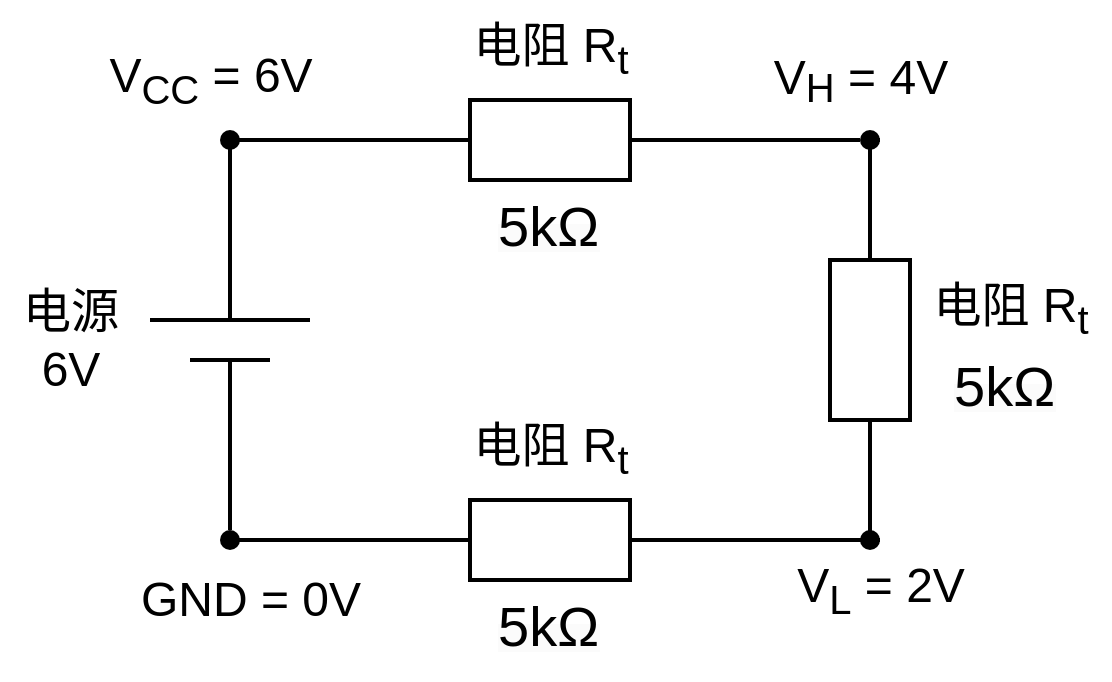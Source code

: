 <mxfile version="26.0.5">
  <diagram id="M4Kb_2G-T73_2wfAzAV6" name="第 1 页">
    <mxGraphModel dx="719" dy="390" grid="0" gridSize="10" guides="1" tooltips="1" connect="1" arrows="1" fold="1" page="1" pageScale="1" pageWidth="827" pageHeight="1169" math="0" shadow="0">
      <root>
        <mxCell id="0" />
        <mxCell id="1" parent="0" />
        <mxCell id="jq0sGzvFkz4NUkf0X72p-1" value="" style="endArrow=none;html=1;rounded=0;entryX=0;entryY=0.5;entryDx=0;entryDy=0;strokeWidth=2;" edge="1" parent="1" target="jq0sGzvFkz4NUkf0X72p-7">
          <mxGeometry width="50" height="50" relative="1" as="geometry">
            <mxPoint x="260" y="160" as="sourcePoint" />
            <mxPoint x="370" y="180" as="targetPoint" />
          </mxGeometry>
        </mxCell>
        <mxCell id="jq0sGzvFkz4NUkf0X72p-4" value="" style="endArrow=none;html=1;rounded=0;strokeWidth=2;" edge="1" parent="1">
          <mxGeometry width="50" height="50" relative="1" as="geometry">
            <mxPoint x="220" y="250" as="sourcePoint" />
            <mxPoint x="300" y="250" as="targetPoint" />
          </mxGeometry>
        </mxCell>
        <mxCell id="jq0sGzvFkz4NUkf0X72p-5" value="" style="endArrow=none;html=1;rounded=0;strokeWidth=2;" edge="1" parent="1">
          <mxGeometry width="50" height="50" relative="1" as="geometry">
            <mxPoint x="240" y="270" as="sourcePoint" />
            <mxPoint x="280" y="270" as="targetPoint" />
          </mxGeometry>
        </mxCell>
        <mxCell id="jq0sGzvFkz4NUkf0X72p-6" value="" style="endArrow=none;html=1;rounded=0;strokeWidth=2;" edge="1" parent="1">
          <mxGeometry width="50" height="50" relative="1" as="geometry">
            <mxPoint x="260" y="250" as="sourcePoint" />
            <mxPoint x="260" y="160" as="targetPoint" />
          </mxGeometry>
        </mxCell>
        <mxCell id="jq0sGzvFkz4NUkf0X72p-7" value="" style="rounded=0;whiteSpace=wrap;html=1;strokeWidth=2;" vertex="1" parent="1">
          <mxGeometry x="380" y="140" width="80" height="40" as="geometry" />
        </mxCell>
        <mxCell id="jq0sGzvFkz4NUkf0X72p-8" value="" style="endArrow=none;html=1;rounded=0;exitX=1;exitY=0.5;exitDx=0;exitDy=0;entryX=0;entryY=0.5;entryDx=0;entryDy=0;strokeWidth=2;" edge="1" parent="1" source="jq0sGzvFkz4NUkf0X72p-23" target="jq0sGzvFkz4NUkf0X72p-16">
          <mxGeometry width="50" height="50" relative="1" as="geometry">
            <mxPoint x="390" y="320" as="sourcePoint" />
            <mxPoint x="580" y="230" as="targetPoint" />
            <Array as="points">
              <mxPoint x="580" y="160" />
            </Array>
          </mxGeometry>
        </mxCell>
        <mxCell id="jq0sGzvFkz4NUkf0X72p-9" value="&lt;font style=&quot;font-size: 24px;&quot;&gt;电源&lt;br&gt;6V&lt;/font&gt;" style="text;html=1;align=center;verticalAlign=middle;resizable=0;points=[];autosize=1;strokeColor=none;fillColor=none;" vertex="1" parent="1">
          <mxGeometry x="145" y="225" width="70" height="70" as="geometry" />
        </mxCell>
        <mxCell id="jq0sGzvFkz4NUkf0X72p-11" value="&lt;span style=&quot;color: rgb(0, 0, 0); font-family: Helvetica; font-style: normal; font-variant-ligatures: normal; font-variant-caps: normal; font-weight: 400; letter-spacing: normal; orphans: 2; text-align: center; text-indent: 0px; text-transform: none; widows: 2; word-spacing: 0px; -webkit-text-stroke-width: 0px; white-space: nowrap; background-color: rgb(251, 251, 251); text-decoration-thickness: initial; text-decoration-style: initial; text-decoration-color: initial; float: none; display: inline !important;&quot;&gt;&lt;font style=&quot;font-size: 28px;&quot;&gt;5kΩ&lt;/font&gt;&lt;/span&gt;" style="text;whiteSpace=wrap;html=1;" vertex="1" parent="1">
          <mxGeometry x="392" y="180" width="50" height="50" as="geometry" />
        </mxCell>
        <mxCell id="jq0sGzvFkz4NUkf0X72p-12" value="&lt;font style=&quot;font-size: 24px;&quot;&gt;电阻 R&lt;sub&gt;t&lt;/sub&gt;&lt;/font&gt;" style="text;html=1;align=center;verticalAlign=middle;resizable=0;points=[];autosize=1;strokeColor=none;fillColor=none;" vertex="1" parent="1">
          <mxGeometry x="370" y="90" width="100" height="50" as="geometry" />
        </mxCell>
        <mxCell id="jq0sGzvFkz4NUkf0X72p-13" value="" style="rounded=0;whiteSpace=wrap;html=1;strokeWidth=2;" vertex="1" parent="1">
          <mxGeometry x="380" y="340" width="80" height="40" as="geometry" />
        </mxCell>
        <mxCell id="jq0sGzvFkz4NUkf0X72p-14" value="&lt;span style=&quot;color: rgb(0, 0, 0); font-family: Helvetica; font-style: normal; font-variant-ligatures: normal; font-variant-caps: normal; font-weight: 400; letter-spacing: normal; orphans: 2; text-align: center; text-indent: 0px; text-transform: none; widows: 2; word-spacing: 0px; -webkit-text-stroke-width: 0px; white-space: nowrap; background-color: rgb(251, 251, 251); text-decoration-thickness: initial; text-decoration-style: initial; text-decoration-color: initial; float: none; display: inline !important;&quot;&gt;&lt;font style=&quot;font-size: 28px;&quot;&gt;5kΩ&lt;/font&gt;&lt;/span&gt;" style="text;whiteSpace=wrap;html=1;" vertex="1" parent="1">
          <mxGeometry x="392" y="380" width="50" height="50" as="geometry" />
        </mxCell>
        <mxCell id="jq0sGzvFkz4NUkf0X72p-15" value="&lt;font style=&quot;font-size: 24px;&quot;&gt;电阻 R&lt;sub&gt;t&lt;/sub&gt;&lt;/font&gt;" style="text;html=1;align=center;verticalAlign=middle;resizable=0;points=[];autosize=1;strokeColor=none;fillColor=none;" vertex="1" parent="1">
          <mxGeometry x="370" y="290" width="100" height="50" as="geometry" />
        </mxCell>
        <mxCell id="jq0sGzvFkz4NUkf0X72p-16" value="" style="rounded=0;whiteSpace=wrap;html=1;strokeWidth=2;direction=south;" vertex="1" parent="1">
          <mxGeometry x="560" y="220" width="40" height="80" as="geometry" />
        </mxCell>
        <mxCell id="jq0sGzvFkz4NUkf0X72p-17" value="" style="endArrow=none;html=1;rounded=0;exitX=1;exitY=0.5;exitDx=0;exitDy=0;entryX=1;entryY=0.5;entryDx=0;entryDy=0;strokeWidth=2;" edge="1" parent="1" source="jq0sGzvFkz4NUkf0X72p-25" target="jq0sGzvFkz4NUkf0X72p-13">
          <mxGeometry width="50" height="50" relative="1" as="geometry">
            <mxPoint x="490" y="350" as="sourcePoint" />
            <mxPoint x="610" y="410" as="targetPoint" />
            <Array as="points" />
          </mxGeometry>
        </mxCell>
        <mxCell id="jq0sGzvFkz4NUkf0X72p-18" value="" style="endArrow=none;html=1;rounded=0;exitX=0.5;exitY=0;exitDx=0;exitDy=0;strokeWidth=2;" edge="1" parent="1" source="jq0sGzvFkz4NUkf0X72p-27">
          <mxGeometry width="50" height="50" relative="1" as="geometry">
            <mxPoint x="480" y="180" as="sourcePoint" />
            <mxPoint x="260" y="270" as="targetPoint" />
            <Array as="points" />
          </mxGeometry>
        </mxCell>
        <mxCell id="jq0sGzvFkz4NUkf0X72p-19" value="&lt;font style=&quot;font-size: 24px;&quot;&gt;电阻 R&lt;sub&gt;t&lt;/sub&gt;&lt;/font&gt;" style="text;html=1;align=center;verticalAlign=middle;resizable=0;points=[];autosize=1;strokeColor=none;fillColor=none;" vertex="1" parent="1">
          <mxGeometry x="600" y="220" width="100" height="50" as="geometry" />
        </mxCell>
        <mxCell id="jq0sGzvFkz4NUkf0X72p-20" value="&lt;span style=&quot;color: rgb(0, 0, 0); font-family: Helvetica; font-style: normal; font-variant-ligatures: normal; font-variant-caps: normal; font-weight: 400; letter-spacing: normal; orphans: 2; text-align: center; text-indent: 0px; text-transform: none; widows: 2; word-spacing: 0px; -webkit-text-stroke-width: 0px; white-space: nowrap; background-color: rgb(251, 251, 251); text-decoration-thickness: initial; text-decoration-style: initial; text-decoration-color: initial; float: none; display: inline !important;&quot;&gt;&lt;font style=&quot;font-size: 28px;&quot;&gt;5kΩ&lt;/font&gt;&lt;/span&gt;" style="text;whiteSpace=wrap;html=1;" vertex="1" parent="1">
          <mxGeometry x="620" y="260" width="50" height="50" as="geometry" />
        </mxCell>
        <mxCell id="jq0sGzvFkz4NUkf0X72p-21" value="" style="ellipse;whiteSpace=wrap;html=1;aspect=fixed;fillColor=#000000;strokeWidth=4;strokeColor=none;" vertex="1" parent="1">
          <mxGeometry x="255" y="155" width="10" height="10" as="geometry" />
        </mxCell>
        <mxCell id="jq0sGzvFkz4NUkf0X72p-24" value="" style="endArrow=none;html=1;rounded=0;exitX=1;exitY=0.5;exitDx=0;exitDy=0;entryX=0;entryY=0.5;entryDx=0;entryDy=0;strokeWidth=2;" edge="1" parent="1" source="jq0sGzvFkz4NUkf0X72p-7" target="jq0sGzvFkz4NUkf0X72p-23">
          <mxGeometry width="50" height="50" relative="1" as="geometry">
            <mxPoint x="460" y="160" as="sourcePoint" />
            <mxPoint x="580" y="220" as="targetPoint" />
            <Array as="points" />
          </mxGeometry>
        </mxCell>
        <mxCell id="jq0sGzvFkz4NUkf0X72p-23" value="" style="ellipse;whiteSpace=wrap;html=1;aspect=fixed;fillColor=#000000;strokeWidth=4;strokeColor=none;" vertex="1" parent="1">
          <mxGeometry x="575" y="155" width="10" height="10" as="geometry" />
        </mxCell>
        <mxCell id="jq0sGzvFkz4NUkf0X72p-26" value="" style="endArrow=none;html=1;rounded=0;exitX=1;exitY=0.5;exitDx=0;exitDy=0;entryX=1;entryY=0.5;entryDx=0;entryDy=0;strokeWidth=2;" edge="1" parent="1" source="jq0sGzvFkz4NUkf0X72p-16" target="jq0sGzvFkz4NUkf0X72p-25">
          <mxGeometry width="50" height="50" relative="1" as="geometry">
            <mxPoint x="580" y="300" as="sourcePoint" />
            <mxPoint x="460" y="360" as="targetPoint" />
            <Array as="points">
              <mxPoint x="580" y="360" />
            </Array>
          </mxGeometry>
        </mxCell>
        <mxCell id="jq0sGzvFkz4NUkf0X72p-25" value="" style="ellipse;whiteSpace=wrap;html=1;aspect=fixed;fillColor=#000000;strokeWidth=4;strokeColor=none;" vertex="1" parent="1">
          <mxGeometry x="575" y="355" width="10" height="10" as="geometry" />
        </mxCell>
        <mxCell id="jq0sGzvFkz4NUkf0X72p-34" value="" style="endArrow=none;html=1;rounded=0;exitX=0;exitY=0.5;exitDx=0;exitDy=0;strokeWidth=2;" edge="1" parent="1" source="jq0sGzvFkz4NUkf0X72p-13" target="jq0sGzvFkz4NUkf0X72p-27">
          <mxGeometry width="50" height="50" relative="1" as="geometry">
            <mxPoint x="380" y="360" as="sourcePoint" />
            <mxPoint x="260" y="270" as="targetPoint" />
            <Array as="points">
              <mxPoint x="260" y="360" />
            </Array>
          </mxGeometry>
        </mxCell>
        <mxCell id="jq0sGzvFkz4NUkf0X72p-27" value="" style="ellipse;whiteSpace=wrap;html=1;aspect=fixed;fillColor=#000000;strokeWidth=4;strokeColor=none;" vertex="1" parent="1">
          <mxGeometry x="255" y="355" width="10" height="10" as="geometry" />
        </mxCell>
        <mxCell id="jq0sGzvFkz4NUkf0X72p-35" value="&lt;font style=&quot;font-size: 24px;&quot;&gt;V&lt;sub&gt;CC&lt;/sub&gt;&amp;nbsp;= 6V&lt;/font&gt;" style="text;html=1;align=center;verticalAlign=middle;resizable=0;points=[];autosize=1;strokeColor=none;fillColor=none;" vertex="1" parent="1">
          <mxGeometry x="185" y="105" width="130" height="50" as="geometry" />
        </mxCell>
        <mxCell id="jq0sGzvFkz4NUkf0X72p-36" value="&lt;font style=&quot;font-size: 24px;&quot;&gt;V&lt;/font&gt;&lt;font style=&quot;&quot;&gt;&lt;sub style=&quot;&quot;&gt;&lt;font style=&quot;font-size: 20px;&quot;&gt;H&lt;/font&gt;&lt;/sub&gt;&lt;span style=&quot;font-size: 24px;&quot;&gt;&amp;nbsp;= 4V&lt;/span&gt;&lt;/font&gt;" style="text;html=1;align=center;verticalAlign=middle;resizable=0;points=[];autosize=1;strokeColor=none;fillColor=none;" vertex="1" parent="1">
          <mxGeometry x="520" y="110" width="110" height="40" as="geometry" />
        </mxCell>
        <mxCell id="jq0sGzvFkz4NUkf0X72p-37" value="&lt;font style=&quot;font-size: 24px;&quot;&gt;V&lt;/font&gt;&lt;font style=&quot;font-size: 24px; background-color: light-dark(#ffffff, var(--ge-dark-color, #121212));&quot;&gt;&lt;sub&gt;L&lt;/sub&gt;&lt;/font&gt;&lt;font style=&quot;&quot;&gt;&lt;span style=&quot;font-size: 24px;&quot;&gt;&amp;nbsp;= 2V&lt;/span&gt;&lt;/font&gt;" style="text;html=1;align=center;verticalAlign=middle;resizable=0;points=[];autosize=1;strokeColor=none;fillColor=none;" vertex="1" parent="1">
          <mxGeometry x="530" y="360" width="110" height="50" as="geometry" />
        </mxCell>
        <mxCell id="jq0sGzvFkz4NUkf0X72p-38" value="&lt;font style=&quot;&quot;&gt;&lt;span style=&quot;font-size: 24px;&quot;&gt;GND = 0V&lt;/span&gt;&lt;/font&gt;" style="text;html=1;align=center;verticalAlign=middle;resizable=0;points=[];autosize=1;strokeColor=none;fillColor=none;" vertex="1" parent="1">
          <mxGeometry x="205" y="370" width="130" height="40" as="geometry" />
        </mxCell>
      </root>
    </mxGraphModel>
  </diagram>
</mxfile>
